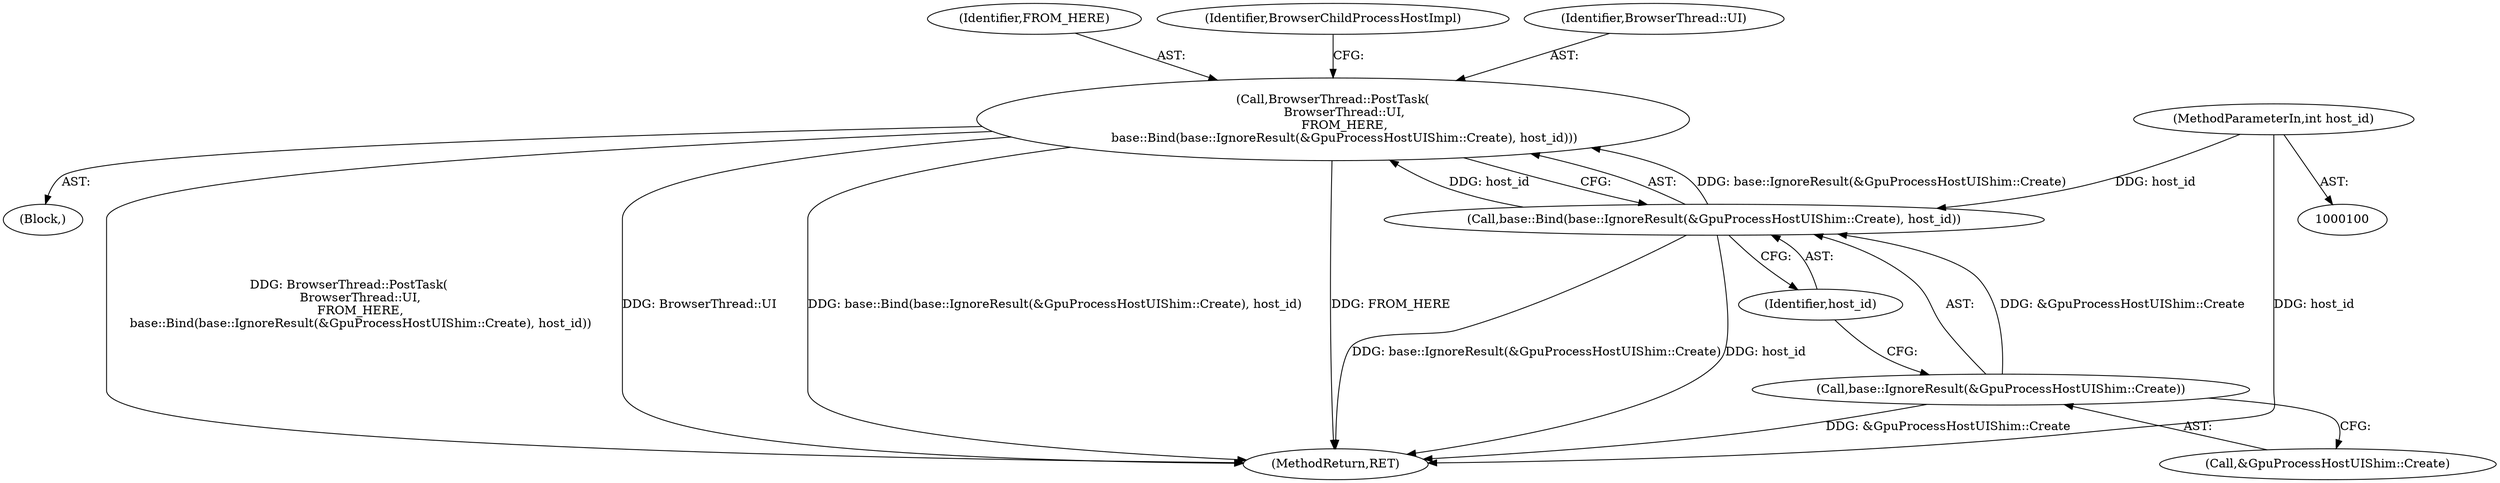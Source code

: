 digraph "0_Chrome_cd0bd79d6ebdb72183e6f0833673464cc10b3600_4@API" {
"1000127" [label="(Call,BrowserThread::PostTask(\n      BrowserThread::UI,\n      FROM_HERE,\n      base::Bind(base::IgnoreResult(&GpuProcessHostUIShim::Create), host_id)))"];
"1000130" [label="(Call,base::Bind(base::IgnoreResult(&GpuProcessHostUIShim::Create), host_id))"];
"1000131" [label="(Call,base::IgnoreResult(&GpuProcessHostUIShim::Create))"];
"1000101" [label="(MethodParameterIn,int host_id)"];
"1000134" [label="(Identifier,host_id)"];
"1000129" [label="(Identifier,FROM_HERE)"];
"1000137" [label="(Identifier,BrowserChildProcessHostImpl)"];
"1000127" [label="(Call,BrowserThread::PostTask(\n      BrowserThread::UI,\n      FROM_HERE,\n      base::Bind(base::IgnoreResult(&GpuProcessHostUIShim::Create), host_id)))"];
"1000101" [label="(MethodParameterIn,int host_id)"];
"1000132" [label="(Call,&GpuProcessHostUIShim::Create)"];
"1000128" [label="(Identifier,BrowserThread::UI)"];
"1000131" [label="(Call,base::IgnoreResult(&GpuProcessHostUIShim::Create))"];
"1000138" [label="(MethodReturn,RET)"];
"1000130" [label="(Call,base::Bind(base::IgnoreResult(&GpuProcessHostUIShim::Create), host_id))"];
"1000103" [label="(Block,)"];
"1000127" -> "1000103"  [label="AST: "];
"1000127" -> "1000130"  [label="CFG: "];
"1000128" -> "1000127"  [label="AST: "];
"1000129" -> "1000127"  [label="AST: "];
"1000130" -> "1000127"  [label="AST: "];
"1000137" -> "1000127"  [label="CFG: "];
"1000127" -> "1000138"  [label="DDG: BrowserThread::PostTask(\n      BrowserThread::UI,\n      FROM_HERE,\n      base::Bind(base::IgnoreResult(&GpuProcessHostUIShim::Create), host_id))"];
"1000127" -> "1000138"  [label="DDG: BrowserThread::UI"];
"1000127" -> "1000138"  [label="DDG: base::Bind(base::IgnoreResult(&GpuProcessHostUIShim::Create), host_id)"];
"1000127" -> "1000138"  [label="DDG: FROM_HERE"];
"1000130" -> "1000127"  [label="DDG: base::IgnoreResult(&GpuProcessHostUIShim::Create)"];
"1000130" -> "1000127"  [label="DDG: host_id"];
"1000130" -> "1000134"  [label="CFG: "];
"1000131" -> "1000130"  [label="AST: "];
"1000134" -> "1000130"  [label="AST: "];
"1000130" -> "1000138"  [label="DDG: base::IgnoreResult(&GpuProcessHostUIShim::Create)"];
"1000130" -> "1000138"  [label="DDG: host_id"];
"1000131" -> "1000130"  [label="DDG: &GpuProcessHostUIShim::Create"];
"1000101" -> "1000130"  [label="DDG: host_id"];
"1000131" -> "1000132"  [label="CFG: "];
"1000132" -> "1000131"  [label="AST: "];
"1000134" -> "1000131"  [label="CFG: "];
"1000131" -> "1000138"  [label="DDG: &GpuProcessHostUIShim::Create"];
"1000101" -> "1000100"  [label="AST: "];
"1000101" -> "1000138"  [label="DDG: host_id"];
}
